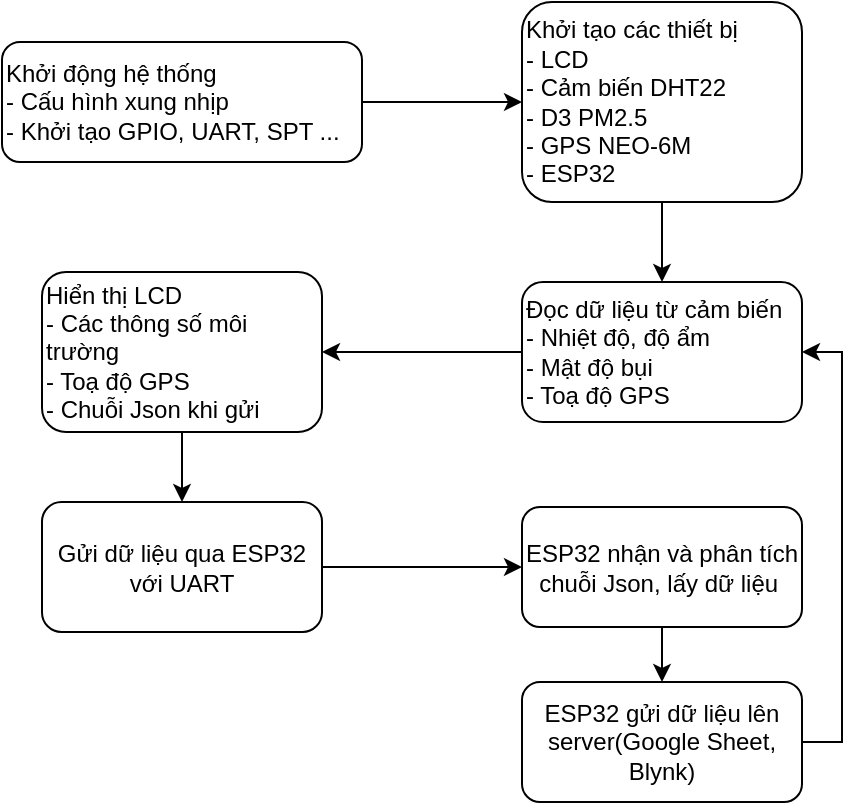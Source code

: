 <mxfile version="27.0.9">
  <diagram id="C5RBs43oDa-KdzZeNtuy" name="Page-1">
    <mxGraphModel dx="1547" dy="320" grid="1" gridSize="10" guides="1" tooltips="1" connect="1" arrows="1" fold="1" page="1" pageScale="1" pageWidth="827" pageHeight="1169" math="0" shadow="0">
      <root>
        <mxCell id="WIyWlLk6GJQsqaUBKTNV-0" />
        <mxCell id="WIyWlLk6GJQsqaUBKTNV-1" parent="WIyWlLk6GJQsqaUBKTNV-0" />
        <mxCell id="Y5JTs4bzOULmujebIDzi-0" value="Khởi động hệ thống&lt;div&gt;- Cấu hình xung nhịp&lt;/div&gt;&lt;div&gt;&lt;span style=&quot;background-color: transparent; color: light-dark(rgb(0, 0, 0), rgb(255, 255, 255));&quot;&gt;- Khởi tạo GPIO, UART, SPT ...&lt;/span&gt;&lt;/div&gt;" style="rounded=1;whiteSpace=wrap;html=1;align=left;" vertex="1" parent="WIyWlLk6GJQsqaUBKTNV-1">
          <mxGeometry x="-750" y="100" width="180" height="60" as="geometry" />
        </mxCell>
        <mxCell id="Y5JTs4bzOULmujebIDzi-10" style="edgeStyle=orthogonalEdgeStyle;rounded=0;orthogonalLoop=1;jettySize=auto;html=1;exitX=0.5;exitY=1;exitDx=0;exitDy=0;entryX=0.5;entryY=0;entryDx=0;entryDy=0;" edge="1" parent="WIyWlLk6GJQsqaUBKTNV-1" source="Y5JTs4bzOULmujebIDzi-1" target="Y5JTs4bzOULmujebIDzi-2">
          <mxGeometry relative="1" as="geometry" />
        </mxCell>
        <mxCell id="Y5JTs4bzOULmujebIDzi-1" value="Khởi tạo các thiết bị&lt;div&gt;- LCD&lt;/div&gt;&lt;div&gt;- Cảm biến DHT22&lt;/div&gt;&lt;div&gt;- D3 PM2.5&lt;/div&gt;&lt;div&gt;- GPS NEO-6M&lt;/div&gt;&lt;div&gt;- ESP32&lt;/div&gt;" style="rounded=1;whiteSpace=wrap;html=1;align=left;" vertex="1" parent="WIyWlLk6GJQsqaUBKTNV-1">
          <mxGeometry x="-490" y="80" width="140" height="100" as="geometry" />
        </mxCell>
        <mxCell id="Y5JTs4bzOULmujebIDzi-11" style="edgeStyle=orthogonalEdgeStyle;rounded=0;orthogonalLoop=1;jettySize=auto;html=1;exitX=0;exitY=0.5;exitDx=0;exitDy=0;entryX=1;entryY=0.5;entryDx=0;entryDy=0;" edge="1" parent="WIyWlLk6GJQsqaUBKTNV-1" source="Y5JTs4bzOULmujebIDzi-2" target="Y5JTs4bzOULmujebIDzi-3">
          <mxGeometry relative="1" as="geometry" />
        </mxCell>
        <mxCell id="Y5JTs4bzOULmujebIDzi-2" value="Đọc dữ liệu từ cảm biến&lt;div&gt;- Nhiệt độ, độ ẩm&lt;/div&gt;&lt;div&gt;- Mật độ bụi&lt;/div&gt;&lt;div&gt;- Toạ độ GPS&lt;/div&gt;" style="rounded=1;whiteSpace=wrap;html=1;align=left;" vertex="1" parent="WIyWlLk6GJQsqaUBKTNV-1">
          <mxGeometry x="-490" y="220" width="140" height="70" as="geometry" />
        </mxCell>
        <mxCell id="Y5JTs4bzOULmujebIDzi-12" style="edgeStyle=orthogonalEdgeStyle;rounded=0;orthogonalLoop=1;jettySize=auto;html=1;exitX=0.5;exitY=1;exitDx=0;exitDy=0;entryX=0.5;entryY=0;entryDx=0;entryDy=0;" edge="1" parent="WIyWlLk6GJQsqaUBKTNV-1" source="Y5JTs4bzOULmujebIDzi-3" target="Y5JTs4bzOULmujebIDzi-4">
          <mxGeometry relative="1" as="geometry" />
        </mxCell>
        <mxCell id="Y5JTs4bzOULmujebIDzi-3" value="Hiển thị LCD&lt;div&gt;- Các thông số môi trường&lt;/div&gt;&lt;div&gt;- Toạ độ GPS&lt;/div&gt;&lt;div&gt;- Chuỗi Json khi gửi&lt;/div&gt;" style="rounded=1;whiteSpace=wrap;html=1;align=left;" vertex="1" parent="WIyWlLk6GJQsqaUBKTNV-1">
          <mxGeometry x="-730" y="215" width="140" height="80" as="geometry" />
        </mxCell>
        <mxCell id="Y5JTs4bzOULmujebIDzi-13" style="edgeStyle=orthogonalEdgeStyle;rounded=0;orthogonalLoop=1;jettySize=auto;html=1;exitX=1;exitY=0.5;exitDx=0;exitDy=0;entryX=0;entryY=0.5;entryDx=0;entryDy=0;" edge="1" parent="WIyWlLk6GJQsqaUBKTNV-1" source="Y5JTs4bzOULmujebIDzi-4" target="Y5JTs4bzOULmujebIDzi-5">
          <mxGeometry relative="1" as="geometry" />
        </mxCell>
        <mxCell id="Y5JTs4bzOULmujebIDzi-4" value="Gửi dữ liệu qua ESP32 với UART" style="rounded=1;whiteSpace=wrap;html=1;" vertex="1" parent="WIyWlLk6GJQsqaUBKTNV-1">
          <mxGeometry x="-730" y="330" width="140" height="65" as="geometry" />
        </mxCell>
        <mxCell id="Y5JTs4bzOULmujebIDzi-14" style="edgeStyle=orthogonalEdgeStyle;rounded=0;orthogonalLoop=1;jettySize=auto;html=1;exitX=0.5;exitY=1;exitDx=0;exitDy=0;entryX=0.5;entryY=0;entryDx=0;entryDy=0;" edge="1" parent="WIyWlLk6GJQsqaUBKTNV-1" source="Y5JTs4bzOULmujebIDzi-5" target="Y5JTs4bzOULmujebIDzi-6">
          <mxGeometry relative="1" as="geometry" />
        </mxCell>
        <mxCell id="Y5JTs4bzOULmujebIDzi-5" value="ESP32 nhận và phân tích chuỗi Json, lấy dữ liệu&amp;nbsp;" style="rounded=1;whiteSpace=wrap;html=1;" vertex="1" parent="WIyWlLk6GJQsqaUBKTNV-1">
          <mxGeometry x="-490" y="332.5" width="140" height="60" as="geometry" />
        </mxCell>
        <mxCell id="Y5JTs4bzOULmujebIDzi-15" style="edgeStyle=orthogonalEdgeStyle;rounded=0;orthogonalLoop=1;jettySize=auto;html=1;exitX=1;exitY=0.5;exitDx=0;exitDy=0;entryX=1;entryY=0.5;entryDx=0;entryDy=0;" edge="1" parent="WIyWlLk6GJQsqaUBKTNV-1" source="Y5JTs4bzOULmujebIDzi-6" target="Y5JTs4bzOULmujebIDzi-2">
          <mxGeometry relative="1" as="geometry">
            <mxPoint x="-290" y="250" as="targetPoint" />
          </mxGeometry>
        </mxCell>
        <mxCell id="Y5JTs4bzOULmujebIDzi-6" value="ESP32 gửi dữ liệu lên server(Google Sheet, Blynk)" style="rounded=1;whiteSpace=wrap;html=1;" vertex="1" parent="WIyWlLk6GJQsqaUBKTNV-1">
          <mxGeometry x="-490" y="420" width="140" height="60" as="geometry" />
        </mxCell>
        <mxCell id="Y5JTs4bzOULmujebIDzi-7" value="" style="endArrow=classic;html=1;rounded=0;exitX=1;exitY=0.5;exitDx=0;exitDy=0;entryX=0;entryY=0.5;entryDx=0;entryDy=0;" edge="1" parent="WIyWlLk6GJQsqaUBKTNV-1" source="Y5JTs4bzOULmujebIDzi-0" target="Y5JTs4bzOULmujebIDzi-1">
          <mxGeometry width="50" height="50" relative="1" as="geometry">
            <mxPoint x="-530" y="300" as="sourcePoint" />
            <mxPoint x="-450" y="350" as="targetPoint" />
          </mxGeometry>
        </mxCell>
      </root>
    </mxGraphModel>
  </diagram>
</mxfile>
